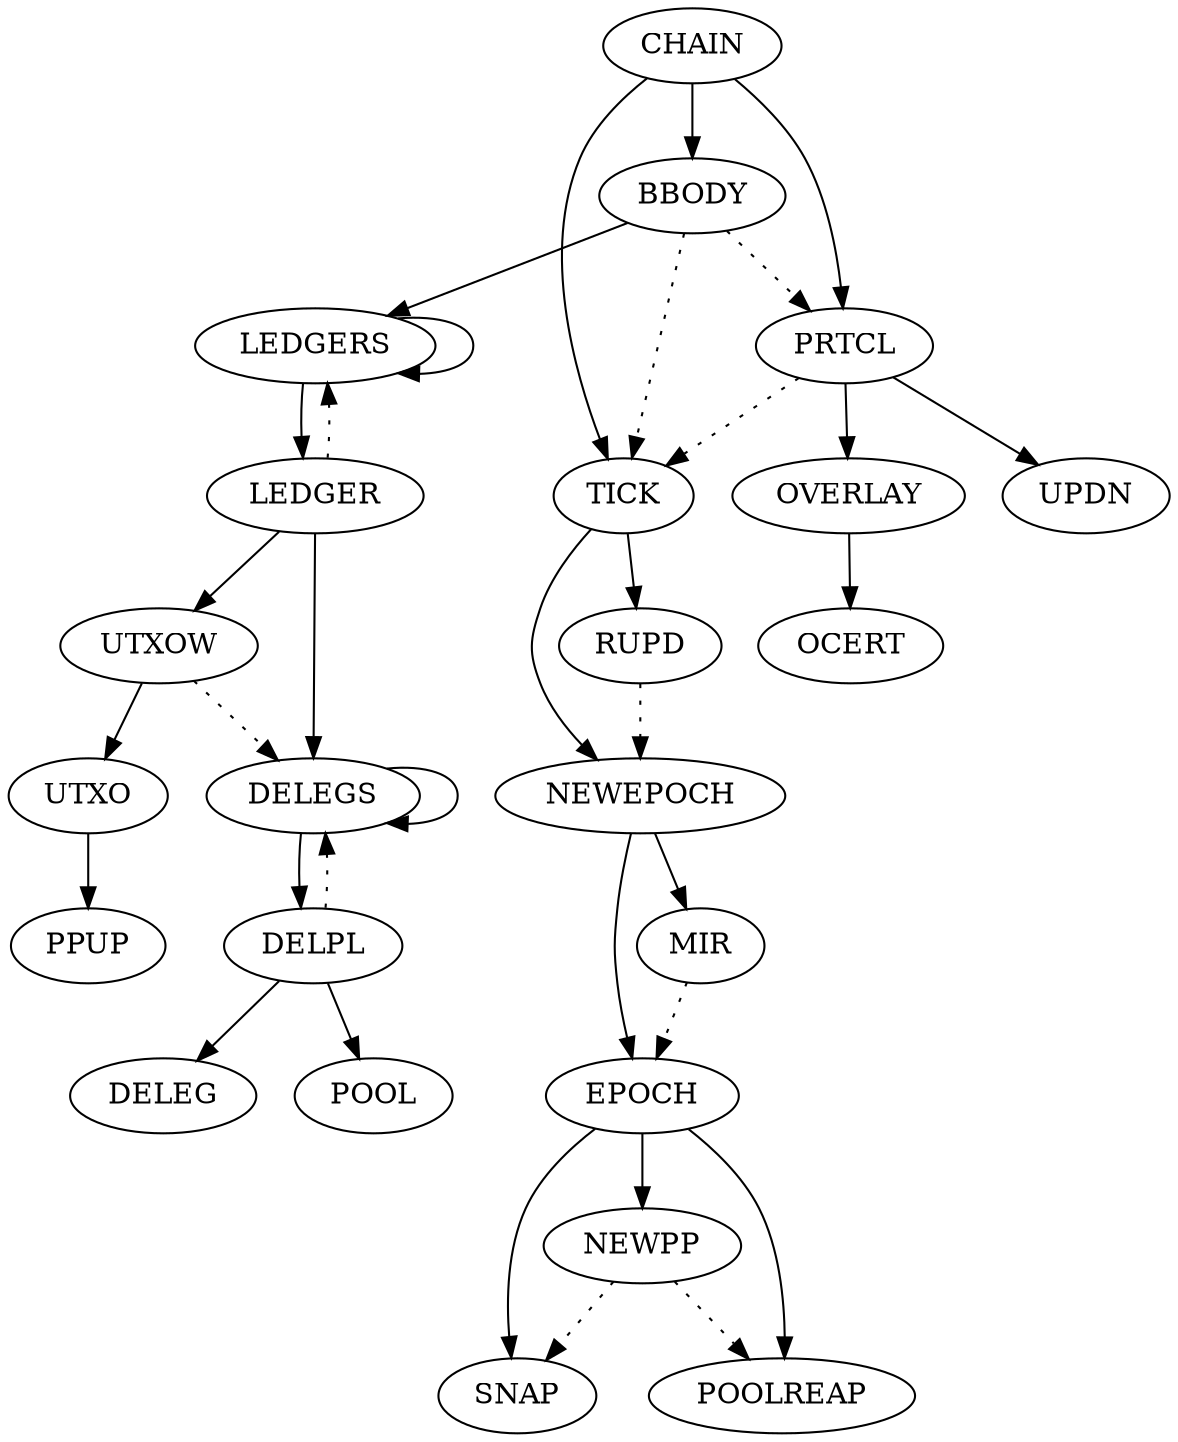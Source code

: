 digraph STS {
        CHAIN -> BBODY
        CHAIN -> PRTCL
        CHAIN -> TICK
        BBODY -> PRTCL [style=dotted]
        BBODY -> TICK [style=dotted]
        PRTCL -> TICK [style=dotted]

        UTXOW -> UTXO
        UTXOW -> DELEGS [style=dotted]
        UTXO  -> PPUP

        DELEGS -> DELPL
        DELEGS -> DELEGS
        DELPL  -> DELEGS [style=dotted]

        DELPL -> DELEG
        DELPL -> POOL

        LEDGER -> DELEGS
        LEDGER -> UTXOW

        LEDGERS -> LEDGER
        LEDGERS -> LEDGERS
        LEDGER  -> LEDGERS [style=dotted]

        EPOCH -> SNAP
        EPOCH -> POOLREAP
        EPOCH -> NEWPP
        NEWPP -> POOLREAP [style=dotted]
        NEWPP -> SNAP [style=dotted]

        NEWEPOCH -> EPOCH
        NEWEPOCH -> MIR
        MIR -> EPOCH [style=dotted]

        TICK -> RUPD
        TICK -> NEWEPOCH
        RUPD -> NEWEPOCH [style=dotted]

        OVERLAY -> OCERT

        PRTCL -> UPDN
        PRTCL -> OVERLAY

        BBODY -> LEDGERS
}
